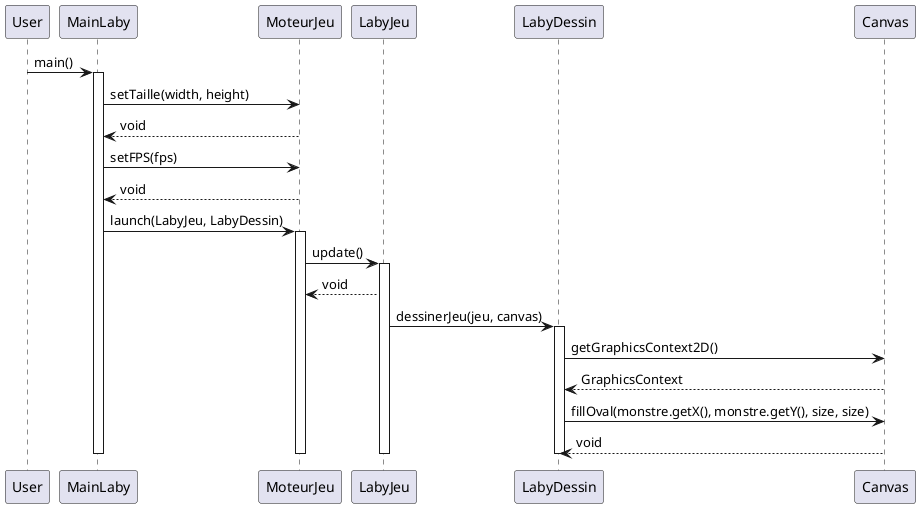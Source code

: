 @startuml
User -> MainLaby: main()
activate MainLaby
MainLaby -> MoteurJeu: setTaille(width, height)
MoteurJeu --> MainLaby: void
MainLaby -> MoteurJeu: setFPS(fps)
MoteurJeu --> MainLaby: void
MainLaby -> MoteurJeu: launch(LabyJeu, LabyDessin)
activate MoteurJeu
    MoteurJeu -> LabyJeu: update()
activate LabyJeu
LabyJeu --> MoteurJeu: void
LabyJeu -> LabyDessin: dessinerJeu(jeu, canvas)
activate LabyDessin
LabyDessin -> Canvas: getGraphicsContext2D()
Canvas --> LabyDessin: GraphicsContext
LabyDessin -> Canvas: fillOval(monstre.getX(), monstre.getY(), size, size)
Canvas --> LabyDessin: void
deactivate LabyDessin
deactivate LabyJeu
deactivate MoteurJeu
deactivate MainLaby
@enduml
